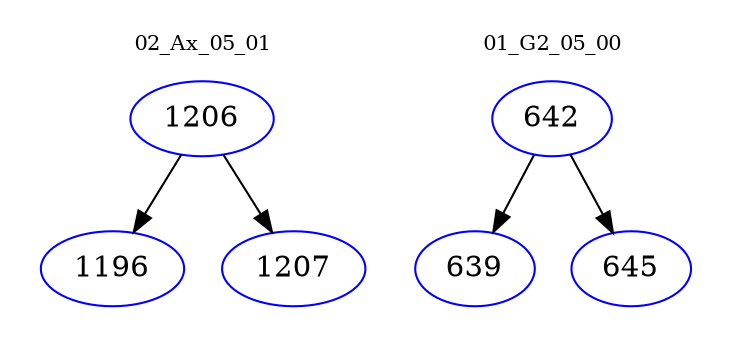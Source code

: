 digraph{
subgraph cluster_0 {
color = white
label = "02_Ax_05_01";
fontsize=10;
T0_1206 [label="1206", color="blue"]
T0_1206 -> T0_1196 [color="black"]
T0_1196 [label="1196", color="blue"]
T0_1206 -> T0_1207 [color="black"]
T0_1207 [label="1207", color="blue"]
}
subgraph cluster_1 {
color = white
label = "01_G2_05_00";
fontsize=10;
T1_642 [label="642", color="blue"]
T1_642 -> T1_639 [color="black"]
T1_639 [label="639", color="blue"]
T1_642 -> T1_645 [color="black"]
T1_645 [label="645", color="blue"]
}
}
